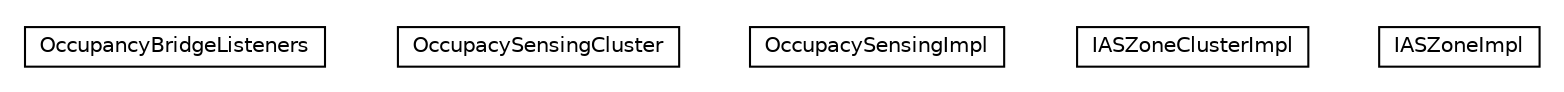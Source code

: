 #!/usr/local/bin/dot
#
# Class diagram 
# Generated by UMLGraph version R5_6-24-gf6e263 (http://www.umlgraph.org/)
#

digraph G {
	edge [fontname="Helvetica",fontsize=10,labelfontname="Helvetica",labelfontsize=10];
	node [fontname="Helvetica",fontsize=10,shape=plaintext];
	nodesep=0.25;
	ranksep=0.5;
	// org.universAAL.lddi.zigbee.commissioning.clusters.impl.OccupancyBridgeListeners
	c835323 [label=<<table title="org.universAAL.lddi.zigbee.commissioning.clusters.impl.OccupancyBridgeListeners" border="0" cellborder="1" cellspacing="0" cellpadding="2" port="p" href="./OccupancyBridgeListeners.html">
		<tr><td><table border="0" cellspacing="0" cellpadding="1">
<tr><td align="center" balign="center"> OccupancyBridgeListeners </td></tr>
		</table></td></tr>
		</table>>, URL="./OccupancyBridgeListeners.html", fontname="Helvetica", fontcolor="black", fontsize=10.0];
	// org.universAAL.lddi.zigbee.commissioning.clusters.impl.OccupacySensingCluster
	c835324 [label=<<table title="org.universAAL.lddi.zigbee.commissioning.clusters.impl.OccupacySensingCluster" border="0" cellborder="1" cellspacing="0" cellpadding="2" port="p" href="./OccupacySensingCluster.html">
		<tr><td><table border="0" cellspacing="0" cellpadding="1">
<tr><td align="center" balign="center"> OccupacySensingCluster </td></tr>
		</table></td></tr>
		</table>>, URL="./OccupacySensingCluster.html", fontname="Helvetica", fontcolor="black", fontsize=10.0];
	// org.universAAL.lddi.zigbee.commissioning.clusters.impl.OccupacySensingImpl
	c835325 [label=<<table title="org.universAAL.lddi.zigbee.commissioning.clusters.impl.OccupacySensingImpl" border="0" cellborder="1" cellspacing="0" cellpadding="2" port="p" href="./OccupacySensingImpl.html">
		<tr><td><table border="0" cellspacing="0" cellpadding="1">
<tr><td align="center" balign="center"> OccupacySensingImpl </td></tr>
		</table></td></tr>
		</table>>, URL="./OccupacySensingImpl.html", fontname="Helvetica", fontcolor="black", fontsize=10.0];
	// org.universAAL.lddi.zigbee.commissioning.clusters.impl.IASZoneClusterImpl
	c835326 [label=<<table title="org.universAAL.lddi.zigbee.commissioning.clusters.impl.IASZoneClusterImpl" border="0" cellborder="1" cellspacing="0" cellpadding="2" port="p" href="./IASZoneClusterImpl.html">
		<tr><td><table border="0" cellspacing="0" cellpadding="1">
<tr><td align="center" balign="center"> IASZoneClusterImpl </td></tr>
		</table></td></tr>
		</table>>, URL="./IASZoneClusterImpl.html", fontname="Helvetica", fontcolor="black", fontsize=10.0];
	// org.universAAL.lddi.zigbee.commissioning.clusters.impl.IASZoneImpl
	c835327 [label=<<table title="org.universAAL.lddi.zigbee.commissioning.clusters.impl.IASZoneImpl" border="0" cellborder="1" cellspacing="0" cellpadding="2" port="p" href="./IASZoneImpl.html">
		<tr><td><table border="0" cellspacing="0" cellpadding="1">
<tr><td align="center" balign="center"> IASZoneImpl </td></tr>
		</table></td></tr>
		</table>>, URL="./IASZoneImpl.html", fontname="Helvetica", fontcolor="black", fontsize=10.0];
}

